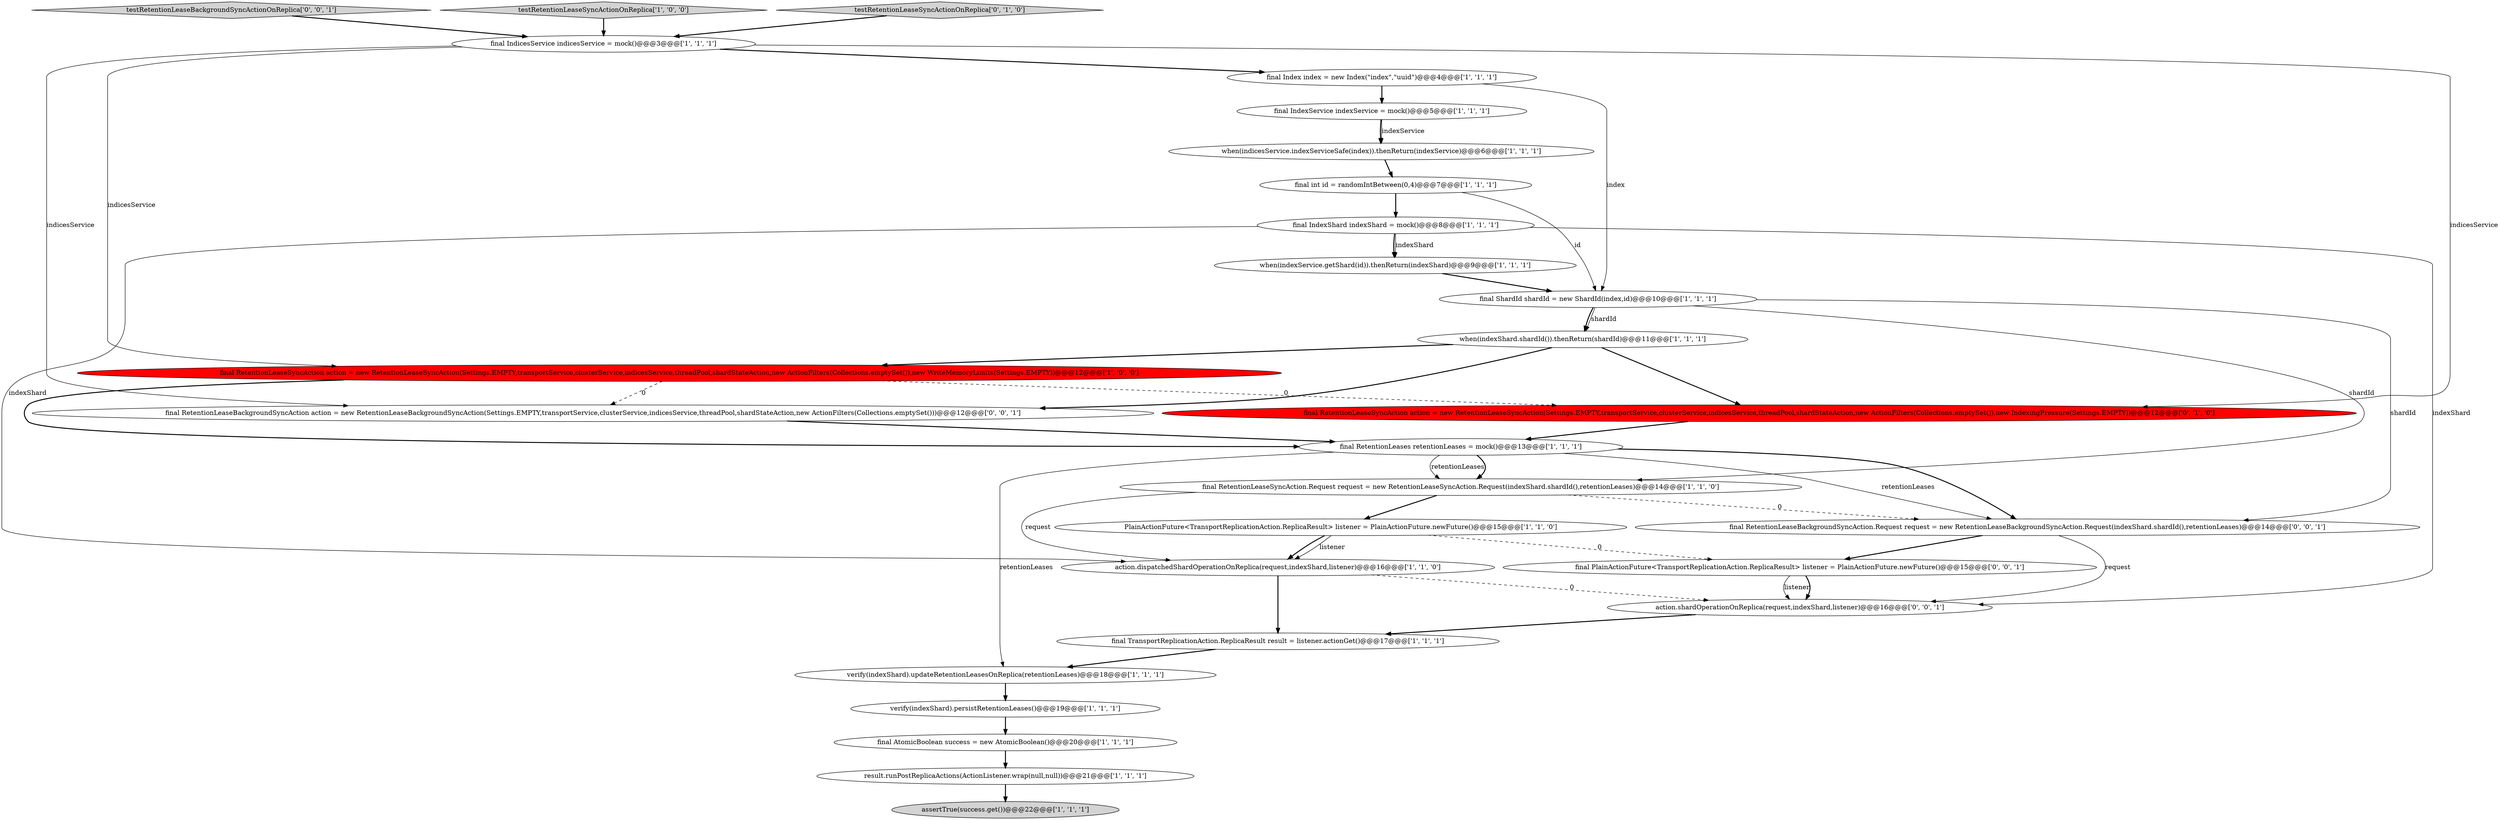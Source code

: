 digraph {
6 [style = filled, label = "final IndexShard indexShard = mock()@@@8@@@['1', '1', '1']", fillcolor = white, shape = ellipse image = "AAA0AAABBB1BBB"];
10 [style = filled, label = "when(indexShard.shardId()).thenReturn(shardId)@@@11@@@['1', '1', '1']", fillcolor = white, shape = ellipse image = "AAA0AAABBB1BBB"];
8 [style = filled, label = "final Index index = new Index(\"index\",\"uuid\")@@@4@@@['1', '1', '1']", fillcolor = white, shape = ellipse image = "AAA0AAABBB1BBB"];
15 [style = filled, label = "result.runPostReplicaActions(ActionListener.wrap(null,null))@@@21@@@['1', '1', '1']", fillcolor = white, shape = ellipse image = "AAA0AAABBB1BBB"];
14 [style = filled, label = "final RetentionLeases retentionLeases = mock()@@@13@@@['1', '1', '1']", fillcolor = white, shape = ellipse image = "AAA0AAABBB1BBB"];
25 [style = filled, label = "testRetentionLeaseBackgroundSyncActionOnReplica['0', '0', '1']", fillcolor = lightgray, shape = diamond image = "AAA0AAABBB3BBB"];
11 [style = filled, label = "verify(indexShard).updateRetentionLeasesOnReplica(retentionLeases)@@@18@@@['1', '1', '1']", fillcolor = white, shape = ellipse image = "AAA0AAABBB1BBB"];
13 [style = filled, label = "final RetentionLeaseSyncAction.Request request = new RetentionLeaseSyncAction.Request(indexShard.shardId(),retentionLeases)@@@14@@@['1', '1', '0']", fillcolor = white, shape = ellipse image = "AAA0AAABBB1BBB"];
7 [style = filled, label = "PlainActionFuture<TransportReplicationAction.ReplicaResult> listener = PlainActionFuture.newFuture()@@@15@@@['1', '1', '0']", fillcolor = white, shape = ellipse image = "AAA0AAABBB1BBB"];
4 [style = filled, label = "final IndexService indexService = mock()@@@5@@@['1', '1', '1']", fillcolor = white, shape = ellipse image = "AAA0AAABBB1BBB"];
9 [style = filled, label = "verify(indexShard).persistRetentionLeases()@@@19@@@['1', '1', '1']", fillcolor = white, shape = ellipse image = "AAA0AAABBB1BBB"];
27 [style = filled, label = "action.shardOperationOnReplica(request,indexShard,listener)@@@16@@@['0', '0', '1']", fillcolor = white, shape = ellipse image = "AAA0AAABBB3BBB"];
21 [style = filled, label = "final RetentionLeaseSyncAction action = new RetentionLeaseSyncAction(Settings.EMPTY,transportService,clusterService,indicesService,threadPool,shardStateAction,new ActionFilters(Collections.emptySet()),new IndexingPressure(Settings.EMPTY))@@@12@@@['0', '1', '0']", fillcolor = red, shape = ellipse image = "AAA1AAABBB2BBB"];
19 [style = filled, label = "assertTrue(success.get())@@@22@@@['1', '1', '1']", fillcolor = lightgray, shape = ellipse image = "AAA0AAABBB1BBB"];
18 [style = filled, label = "action.dispatchedShardOperationOnReplica(request,indexShard,listener)@@@16@@@['1', '1', '0']", fillcolor = white, shape = ellipse image = "AAA0AAABBB1BBB"];
17 [style = filled, label = "when(indexService.getShard(id)).thenReturn(indexShard)@@@9@@@['1', '1', '1']", fillcolor = white, shape = ellipse image = "AAA0AAABBB1BBB"];
3 [style = filled, label = "final AtomicBoolean success = new AtomicBoolean()@@@20@@@['1', '1', '1']", fillcolor = white, shape = ellipse image = "AAA0AAABBB1BBB"];
1 [style = filled, label = "testRetentionLeaseSyncActionOnReplica['1', '0', '0']", fillcolor = lightgray, shape = diamond image = "AAA0AAABBB1BBB"];
0 [style = filled, label = "final RetentionLeaseSyncAction action = new RetentionLeaseSyncAction(Settings.EMPTY,transportService,clusterService,indicesService,threadPool,shardStateAction,new ActionFilters(Collections.emptySet()),new WriteMemoryLimits(Settings.EMPTY))@@@12@@@['1', '0', '0']", fillcolor = red, shape = ellipse image = "AAA1AAABBB1BBB"];
12 [style = filled, label = "final IndicesService indicesService = mock()@@@3@@@['1', '1', '1']", fillcolor = white, shape = ellipse image = "AAA0AAABBB1BBB"];
20 [style = filled, label = "final ShardId shardId = new ShardId(index,id)@@@10@@@['1', '1', '1']", fillcolor = white, shape = ellipse image = "AAA0AAABBB1BBB"];
5 [style = filled, label = "final int id = randomIntBetween(0,4)@@@7@@@['1', '1', '1']", fillcolor = white, shape = ellipse image = "AAA0AAABBB1BBB"];
26 [style = filled, label = "final RetentionLeaseBackgroundSyncAction action = new RetentionLeaseBackgroundSyncAction(Settings.EMPTY,transportService,clusterService,indicesService,threadPool,shardStateAction,new ActionFilters(Collections.emptySet()))@@@12@@@['0', '0', '1']", fillcolor = white, shape = ellipse image = "AAA0AAABBB3BBB"];
2 [style = filled, label = "when(indicesService.indexServiceSafe(index)).thenReturn(indexService)@@@6@@@['1', '1', '1']", fillcolor = white, shape = ellipse image = "AAA0AAABBB1BBB"];
24 [style = filled, label = "final PlainActionFuture<TransportReplicationAction.ReplicaResult> listener = PlainActionFuture.newFuture()@@@15@@@['0', '0', '1']", fillcolor = white, shape = ellipse image = "AAA0AAABBB3BBB"];
16 [style = filled, label = "final TransportReplicationAction.ReplicaResult result = listener.actionGet()@@@17@@@['1', '1', '1']", fillcolor = white, shape = ellipse image = "AAA0AAABBB1BBB"];
22 [style = filled, label = "testRetentionLeaseSyncActionOnReplica['0', '1', '0']", fillcolor = lightgray, shape = diamond image = "AAA0AAABBB2BBB"];
23 [style = filled, label = "final RetentionLeaseBackgroundSyncAction.Request request = new RetentionLeaseBackgroundSyncAction.Request(indexShard.shardId(),retentionLeases)@@@14@@@['0', '0', '1']", fillcolor = white, shape = ellipse image = "AAA0AAABBB3BBB"];
14->13 [style = solid, label="retentionLeases"];
6->17 [style = bold, label=""];
20->23 [style = solid, label="shardId"];
16->11 [style = bold, label=""];
4->2 [style = solid, label="indexService"];
24->27 [style = solid, label="listener"];
18->27 [style = dashed, label="0"];
12->26 [style = solid, label="indicesService"];
26->14 [style = bold, label=""];
5->20 [style = solid, label="id"];
10->26 [style = bold, label=""];
3->15 [style = bold, label=""];
0->26 [style = dashed, label="0"];
4->2 [style = bold, label=""];
10->21 [style = bold, label=""];
27->16 [style = bold, label=""];
15->19 [style = bold, label=""];
11->9 [style = bold, label=""];
12->0 [style = solid, label="indicesService"];
13->23 [style = dashed, label="0"];
20->13 [style = solid, label="shardId"];
20->10 [style = bold, label=""];
6->27 [style = solid, label="indexShard"];
6->17 [style = solid, label="indexShard"];
0->14 [style = bold, label=""];
23->24 [style = bold, label=""];
5->6 [style = bold, label=""];
14->23 [style = bold, label=""];
6->18 [style = solid, label="indexShard"];
25->12 [style = bold, label=""];
20->10 [style = solid, label="shardId"];
0->21 [style = dashed, label="0"];
12->8 [style = bold, label=""];
13->7 [style = bold, label=""];
22->12 [style = bold, label=""];
14->11 [style = solid, label="retentionLeases"];
13->18 [style = solid, label="request"];
10->0 [style = bold, label=""];
7->24 [style = dashed, label="0"];
14->23 [style = solid, label="retentionLeases"];
21->14 [style = bold, label=""];
1->12 [style = bold, label=""];
7->18 [style = bold, label=""];
12->21 [style = solid, label="indicesService"];
9->3 [style = bold, label=""];
8->20 [style = solid, label="index"];
7->18 [style = solid, label="listener"];
23->27 [style = solid, label="request"];
8->4 [style = bold, label=""];
14->13 [style = bold, label=""];
24->27 [style = bold, label=""];
2->5 [style = bold, label=""];
17->20 [style = bold, label=""];
18->16 [style = bold, label=""];
}
